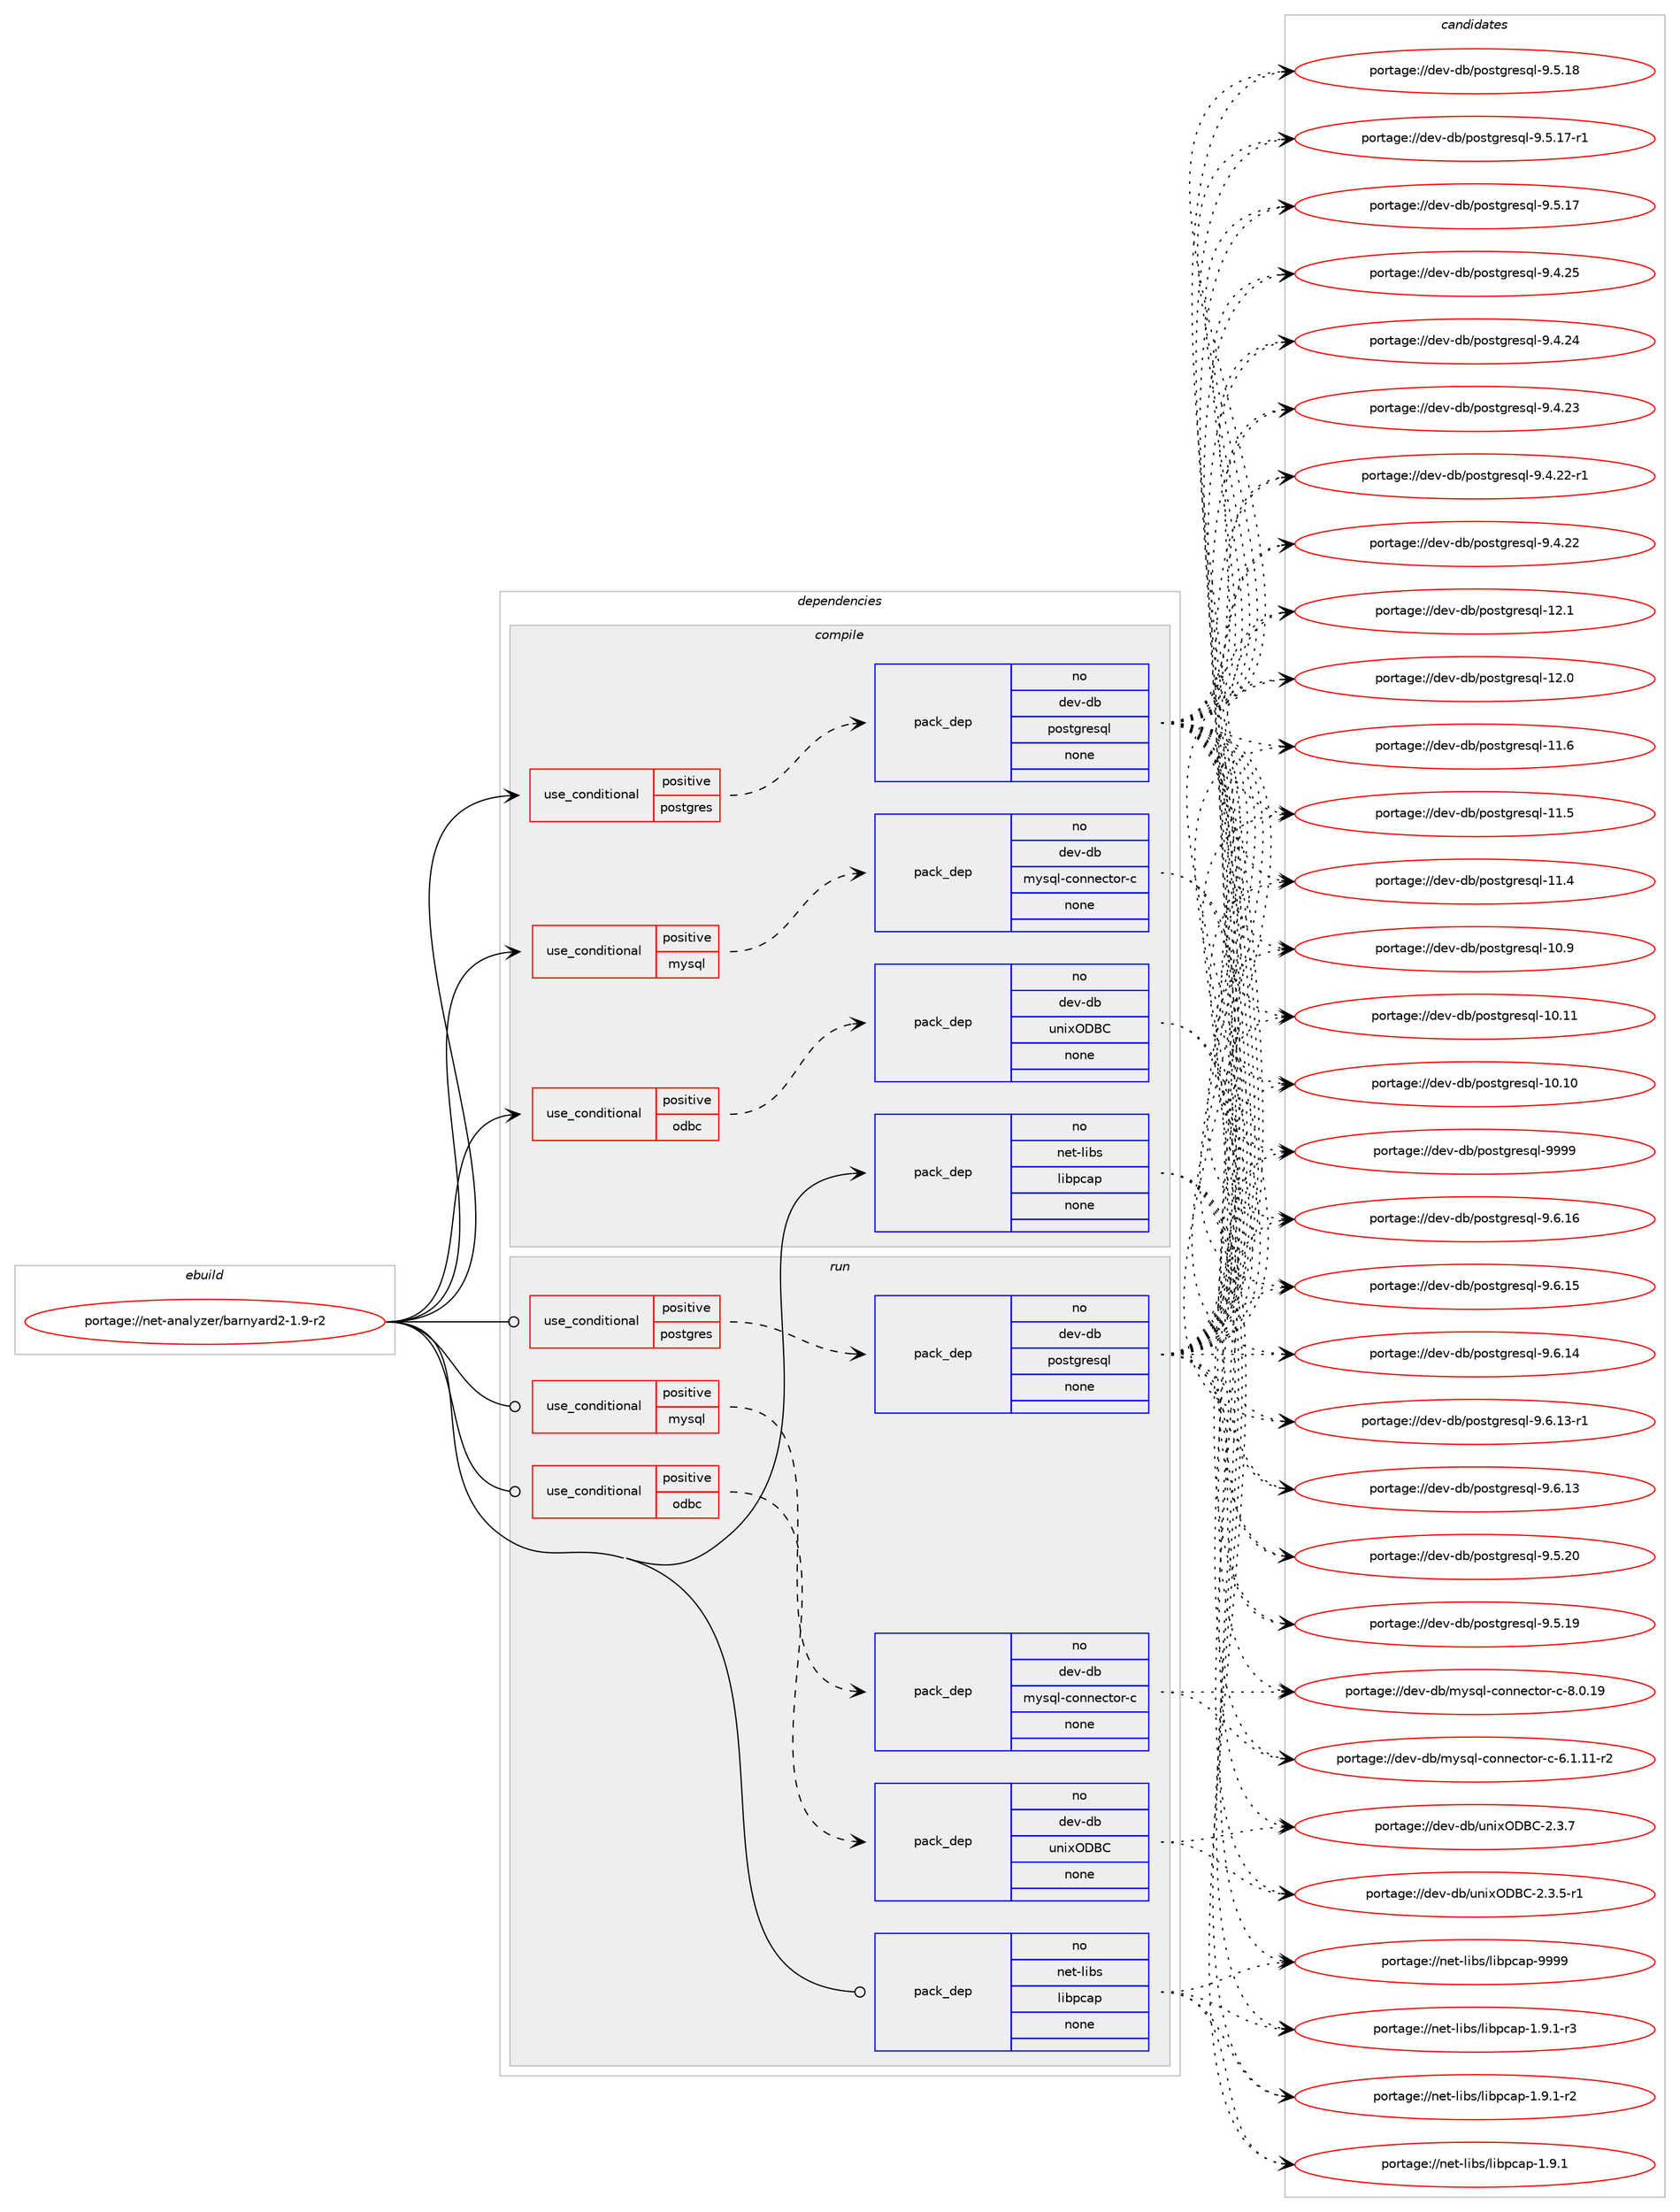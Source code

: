 digraph prolog {

# *************
# Graph options
# *************

newrank=true;
concentrate=true;
compound=true;
graph [rankdir=LR,fontname=Helvetica,fontsize=10,ranksep=1.5];#, ranksep=2.5, nodesep=0.2];
edge  [arrowhead=vee];
node  [fontname=Helvetica,fontsize=10];

# **********
# The ebuild
# **********

subgraph cluster_leftcol {
color=gray;
rank=same;
label=<<i>ebuild</i>>;
id [label="portage://net-analyzer/barnyard2-1.9-r2", color=red, width=4, href="../net-analyzer/barnyard2-1.9-r2.svg"];
}

# ****************
# The dependencies
# ****************

subgraph cluster_midcol {
color=gray;
label=<<i>dependencies</i>>;
subgraph cluster_compile {
fillcolor="#eeeeee";
style=filled;
label=<<i>compile</i>>;
subgraph cond35702 {
dependency158149 [label=<<TABLE BORDER="0" CELLBORDER="1" CELLSPACING="0" CELLPADDING="4"><TR><TD ROWSPAN="3" CELLPADDING="10">use_conditional</TD></TR><TR><TD>positive</TD></TR><TR><TD>mysql</TD></TR></TABLE>>, shape=none, color=red];
subgraph pack119853 {
dependency158150 [label=<<TABLE BORDER="0" CELLBORDER="1" CELLSPACING="0" CELLPADDING="4" WIDTH="220"><TR><TD ROWSPAN="6" CELLPADDING="30">pack_dep</TD></TR><TR><TD WIDTH="110">no</TD></TR><TR><TD>dev-db</TD></TR><TR><TD>mysql-connector-c</TD></TR><TR><TD>none</TD></TR><TR><TD></TD></TR></TABLE>>, shape=none, color=blue];
}
dependency158149:e -> dependency158150:w [weight=20,style="dashed",arrowhead="vee"];
}
id:e -> dependency158149:w [weight=20,style="solid",arrowhead="vee"];
subgraph cond35703 {
dependency158151 [label=<<TABLE BORDER="0" CELLBORDER="1" CELLSPACING="0" CELLPADDING="4"><TR><TD ROWSPAN="3" CELLPADDING="10">use_conditional</TD></TR><TR><TD>positive</TD></TR><TR><TD>odbc</TD></TR></TABLE>>, shape=none, color=red];
subgraph pack119854 {
dependency158152 [label=<<TABLE BORDER="0" CELLBORDER="1" CELLSPACING="0" CELLPADDING="4" WIDTH="220"><TR><TD ROWSPAN="6" CELLPADDING="30">pack_dep</TD></TR><TR><TD WIDTH="110">no</TD></TR><TR><TD>dev-db</TD></TR><TR><TD>unixODBC</TD></TR><TR><TD>none</TD></TR><TR><TD></TD></TR></TABLE>>, shape=none, color=blue];
}
dependency158151:e -> dependency158152:w [weight=20,style="dashed",arrowhead="vee"];
}
id:e -> dependency158151:w [weight=20,style="solid",arrowhead="vee"];
subgraph cond35704 {
dependency158153 [label=<<TABLE BORDER="0" CELLBORDER="1" CELLSPACING="0" CELLPADDING="4"><TR><TD ROWSPAN="3" CELLPADDING="10">use_conditional</TD></TR><TR><TD>positive</TD></TR><TR><TD>postgres</TD></TR></TABLE>>, shape=none, color=red];
subgraph pack119855 {
dependency158154 [label=<<TABLE BORDER="0" CELLBORDER="1" CELLSPACING="0" CELLPADDING="4" WIDTH="220"><TR><TD ROWSPAN="6" CELLPADDING="30">pack_dep</TD></TR><TR><TD WIDTH="110">no</TD></TR><TR><TD>dev-db</TD></TR><TR><TD>postgresql</TD></TR><TR><TD>none</TD></TR><TR><TD></TD></TR></TABLE>>, shape=none, color=blue];
}
dependency158153:e -> dependency158154:w [weight=20,style="dashed",arrowhead="vee"];
}
id:e -> dependency158153:w [weight=20,style="solid",arrowhead="vee"];
subgraph pack119856 {
dependency158155 [label=<<TABLE BORDER="0" CELLBORDER="1" CELLSPACING="0" CELLPADDING="4" WIDTH="220"><TR><TD ROWSPAN="6" CELLPADDING="30">pack_dep</TD></TR><TR><TD WIDTH="110">no</TD></TR><TR><TD>net-libs</TD></TR><TR><TD>libpcap</TD></TR><TR><TD>none</TD></TR><TR><TD></TD></TR></TABLE>>, shape=none, color=blue];
}
id:e -> dependency158155:w [weight=20,style="solid",arrowhead="vee"];
}
subgraph cluster_compileandrun {
fillcolor="#eeeeee";
style=filled;
label=<<i>compile and run</i>>;
}
subgraph cluster_run {
fillcolor="#eeeeee";
style=filled;
label=<<i>run</i>>;
subgraph cond35705 {
dependency158156 [label=<<TABLE BORDER="0" CELLBORDER="1" CELLSPACING="0" CELLPADDING="4"><TR><TD ROWSPAN="3" CELLPADDING="10">use_conditional</TD></TR><TR><TD>positive</TD></TR><TR><TD>mysql</TD></TR></TABLE>>, shape=none, color=red];
subgraph pack119857 {
dependency158157 [label=<<TABLE BORDER="0" CELLBORDER="1" CELLSPACING="0" CELLPADDING="4" WIDTH="220"><TR><TD ROWSPAN="6" CELLPADDING="30">pack_dep</TD></TR><TR><TD WIDTH="110">no</TD></TR><TR><TD>dev-db</TD></TR><TR><TD>mysql-connector-c</TD></TR><TR><TD>none</TD></TR><TR><TD></TD></TR></TABLE>>, shape=none, color=blue];
}
dependency158156:e -> dependency158157:w [weight=20,style="dashed",arrowhead="vee"];
}
id:e -> dependency158156:w [weight=20,style="solid",arrowhead="odot"];
subgraph cond35706 {
dependency158158 [label=<<TABLE BORDER="0" CELLBORDER="1" CELLSPACING="0" CELLPADDING="4"><TR><TD ROWSPAN="3" CELLPADDING="10">use_conditional</TD></TR><TR><TD>positive</TD></TR><TR><TD>odbc</TD></TR></TABLE>>, shape=none, color=red];
subgraph pack119858 {
dependency158159 [label=<<TABLE BORDER="0" CELLBORDER="1" CELLSPACING="0" CELLPADDING="4" WIDTH="220"><TR><TD ROWSPAN="6" CELLPADDING="30">pack_dep</TD></TR><TR><TD WIDTH="110">no</TD></TR><TR><TD>dev-db</TD></TR><TR><TD>unixODBC</TD></TR><TR><TD>none</TD></TR><TR><TD></TD></TR></TABLE>>, shape=none, color=blue];
}
dependency158158:e -> dependency158159:w [weight=20,style="dashed",arrowhead="vee"];
}
id:e -> dependency158158:w [weight=20,style="solid",arrowhead="odot"];
subgraph cond35707 {
dependency158160 [label=<<TABLE BORDER="0" CELLBORDER="1" CELLSPACING="0" CELLPADDING="4"><TR><TD ROWSPAN="3" CELLPADDING="10">use_conditional</TD></TR><TR><TD>positive</TD></TR><TR><TD>postgres</TD></TR></TABLE>>, shape=none, color=red];
subgraph pack119859 {
dependency158161 [label=<<TABLE BORDER="0" CELLBORDER="1" CELLSPACING="0" CELLPADDING="4" WIDTH="220"><TR><TD ROWSPAN="6" CELLPADDING="30">pack_dep</TD></TR><TR><TD WIDTH="110">no</TD></TR><TR><TD>dev-db</TD></TR><TR><TD>postgresql</TD></TR><TR><TD>none</TD></TR><TR><TD></TD></TR></TABLE>>, shape=none, color=blue];
}
dependency158160:e -> dependency158161:w [weight=20,style="dashed",arrowhead="vee"];
}
id:e -> dependency158160:w [weight=20,style="solid",arrowhead="odot"];
subgraph pack119860 {
dependency158162 [label=<<TABLE BORDER="0" CELLBORDER="1" CELLSPACING="0" CELLPADDING="4" WIDTH="220"><TR><TD ROWSPAN="6" CELLPADDING="30">pack_dep</TD></TR><TR><TD WIDTH="110">no</TD></TR><TR><TD>net-libs</TD></TR><TR><TD>libpcap</TD></TR><TR><TD>none</TD></TR><TR><TD></TD></TR></TABLE>>, shape=none, color=blue];
}
id:e -> dependency158162:w [weight=20,style="solid",arrowhead="odot"];
}
}

# **************
# The candidates
# **************

subgraph cluster_choices {
rank=same;
color=gray;
label=<<i>candidates</i>>;

subgraph choice119853 {
color=black;
nodesep=1;
choice100101118451009847109121115113108459911111011010199116111114459945564648464957 [label="portage://dev-db/mysql-connector-c-8.0.19", color=red, width=4,href="../dev-db/mysql-connector-c-8.0.19.svg"];
choice1001011184510098471091211151131084599111110110101991161111144599455446494649494511450 [label="portage://dev-db/mysql-connector-c-6.1.11-r2", color=red, width=4,href="../dev-db/mysql-connector-c-6.1.11-r2.svg"];
dependency158150:e -> choice100101118451009847109121115113108459911111011010199116111114459945564648464957:w [style=dotted,weight="100"];
dependency158150:e -> choice1001011184510098471091211151131084599111110110101991161111144599455446494649494511450:w [style=dotted,weight="100"];
}
subgraph choice119854 {
color=black;
nodesep=1;
choice10010111845100984711711010512079686667455046514655 [label="portage://dev-db/unixODBC-2.3.7", color=red, width=4,href="../dev-db/unixODBC-2.3.7.svg"];
choice100101118451009847117110105120796866674550465146534511449 [label="portage://dev-db/unixODBC-2.3.5-r1", color=red, width=4,href="../dev-db/unixODBC-2.3.5-r1.svg"];
dependency158152:e -> choice10010111845100984711711010512079686667455046514655:w [style=dotted,weight="100"];
dependency158152:e -> choice100101118451009847117110105120796866674550465146534511449:w [style=dotted,weight="100"];
}
subgraph choice119855 {
color=black;
nodesep=1;
choice1001011184510098471121111151161031141011151131084557575757 [label="portage://dev-db/postgresql-9999", color=red, width=4,href="../dev-db/postgresql-9999.svg"];
choice10010111845100984711211111511610311410111511310845574654464954 [label="portage://dev-db/postgresql-9.6.16", color=red, width=4,href="../dev-db/postgresql-9.6.16.svg"];
choice10010111845100984711211111511610311410111511310845574654464953 [label="portage://dev-db/postgresql-9.6.15", color=red, width=4,href="../dev-db/postgresql-9.6.15.svg"];
choice10010111845100984711211111511610311410111511310845574654464952 [label="portage://dev-db/postgresql-9.6.14", color=red, width=4,href="../dev-db/postgresql-9.6.14.svg"];
choice100101118451009847112111115116103114101115113108455746544649514511449 [label="portage://dev-db/postgresql-9.6.13-r1", color=red, width=4,href="../dev-db/postgresql-9.6.13-r1.svg"];
choice10010111845100984711211111511610311410111511310845574654464951 [label="portage://dev-db/postgresql-9.6.13", color=red, width=4,href="../dev-db/postgresql-9.6.13.svg"];
choice10010111845100984711211111511610311410111511310845574653465048 [label="portage://dev-db/postgresql-9.5.20", color=red, width=4,href="../dev-db/postgresql-9.5.20.svg"];
choice10010111845100984711211111511610311410111511310845574653464957 [label="portage://dev-db/postgresql-9.5.19", color=red, width=4,href="../dev-db/postgresql-9.5.19.svg"];
choice10010111845100984711211111511610311410111511310845574653464956 [label="portage://dev-db/postgresql-9.5.18", color=red, width=4,href="../dev-db/postgresql-9.5.18.svg"];
choice100101118451009847112111115116103114101115113108455746534649554511449 [label="portage://dev-db/postgresql-9.5.17-r1", color=red, width=4,href="../dev-db/postgresql-9.5.17-r1.svg"];
choice10010111845100984711211111511610311410111511310845574653464955 [label="portage://dev-db/postgresql-9.5.17", color=red, width=4,href="../dev-db/postgresql-9.5.17.svg"];
choice10010111845100984711211111511610311410111511310845574652465053 [label="portage://dev-db/postgresql-9.4.25", color=red, width=4,href="../dev-db/postgresql-9.4.25.svg"];
choice10010111845100984711211111511610311410111511310845574652465052 [label="portage://dev-db/postgresql-9.4.24", color=red, width=4,href="../dev-db/postgresql-9.4.24.svg"];
choice10010111845100984711211111511610311410111511310845574652465051 [label="portage://dev-db/postgresql-9.4.23", color=red, width=4,href="../dev-db/postgresql-9.4.23.svg"];
choice100101118451009847112111115116103114101115113108455746524650504511449 [label="portage://dev-db/postgresql-9.4.22-r1", color=red, width=4,href="../dev-db/postgresql-9.4.22-r1.svg"];
choice10010111845100984711211111511610311410111511310845574652465050 [label="portage://dev-db/postgresql-9.4.22", color=red, width=4,href="../dev-db/postgresql-9.4.22.svg"];
choice1001011184510098471121111151161031141011151131084549504649 [label="portage://dev-db/postgresql-12.1", color=red, width=4,href="../dev-db/postgresql-12.1.svg"];
choice1001011184510098471121111151161031141011151131084549504648 [label="portage://dev-db/postgresql-12.0", color=red, width=4,href="../dev-db/postgresql-12.0.svg"];
choice1001011184510098471121111151161031141011151131084549494654 [label="portage://dev-db/postgresql-11.6", color=red, width=4,href="../dev-db/postgresql-11.6.svg"];
choice1001011184510098471121111151161031141011151131084549494653 [label="portage://dev-db/postgresql-11.5", color=red, width=4,href="../dev-db/postgresql-11.5.svg"];
choice1001011184510098471121111151161031141011151131084549494652 [label="portage://dev-db/postgresql-11.4", color=red, width=4,href="../dev-db/postgresql-11.4.svg"];
choice1001011184510098471121111151161031141011151131084549484657 [label="portage://dev-db/postgresql-10.9", color=red, width=4,href="../dev-db/postgresql-10.9.svg"];
choice100101118451009847112111115116103114101115113108454948464949 [label="portage://dev-db/postgresql-10.11", color=red, width=4,href="../dev-db/postgresql-10.11.svg"];
choice100101118451009847112111115116103114101115113108454948464948 [label="portage://dev-db/postgresql-10.10", color=red, width=4,href="../dev-db/postgresql-10.10.svg"];
dependency158154:e -> choice1001011184510098471121111151161031141011151131084557575757:w [style=dotted,weight="100"];
dependency158154:e -> choice10010111845100984711211111511610311410111511310845574654464954:w [style=dotted,weight="100"];
dependency158154:e -> choice10010111845100984711211111511610311410111511310845574654464953:w [style=dotted,weight="100"];
dependency158154:e -> choice10010111845100984711211111511610311410111511310845574654464952:w [style=dotted,weight="100"];
dependency158154:e -> choice100101118451009847112111115116103114101115113108455746544649514511449:w [style=dotted,weight="100"];
dependency158154:e -> choice10010111845100984711211111511610311410111511310845574654464951:w [style=dotted,weight="100"];
dependency158154:e -> choice10010111845100984711211111511610311410111511310845574653465048:w [style=dotted,weight="100"];
dependency158154:e -> choice10010111845100984711211111511610311410111511310845574653464957:w [style=dotted,weight="100"];
dependency158154:e -> choice10010111845100984711211111511610311410111511310845574653464956:w [style=dotted,weight="100"];
dependency158154:e -> choice100101118451009847112111115116103114101115113108455746534649554511449:w [style=dotted,weight="100"];
dependency158154:e -> choice10010111845100984711211111511610311410111511310845574653464955:w [style=dotted,weight="100"];
dependency158154:e -> choice10010111845100984711211111511610311410111511310845574652465053:w [style=dotted,weight="100"];
dependency158154:e -> choice10010111845100984711211111511610311410111511310845574652465052:w [style=dotted,weight="100"];
dependency158154:e -> choice10010111845100984711211111511610311410111511310845574652465051:w [style=dotted,weight="100"];
dependency158154:e -> choice100101118451009847112111115116103114101115113108455746524650504511449:w [style=dotted,weight="100"];
dependency158154:e -> choice10010111845100984711211111511610311410111511310845574652465050:w [style=dotted,weight="100"];
dependency158154:e -> choice1001011184510098471121111151161031141011151131084549504649:w [style=dotted,weight="100"];
dependency158154:e -> choice1001011184510098471121111151161031141011151131084549504648:w [style=dotted,weight="100"];
dependency158154:e -> choice1001011184510098471121111151161031141011151131084549494654:w [style=dotted,weight="100"];
dependency158154:e -> choice1001011184510098471121111151161031141011151131084549494653:w [style=dotted,weight="100"];
dependency158154:e -> choice1001011184510098471121111151161031141011151131084549494652:w [style=dotted,weight="100"];
dependency158154:e -> choice1001011184510098471121111151161031141011151131084549484657:w [style=dotted,weight="100"];
dependency158154:e -> choice100101118451009847112111115116103114101115113108454948464949:w [style=dotted,weight="100"];
dependency158154:e -> choice100101118451009847112111115116103114101115113108454948464948:w [style=dotted,weight="100"];
}
subgraph choice119856 {
color=black;
nodesep=1;
choice1101011164510810598115471081059811299971124557575757 [label="portage://net-libs/libpcap-9999", color=red, width=4,href="../net-libs/libpcap-9999.svg"];
choice1101011164510810598115471081059811299971124549465746494511451 [label="portage://net-libs/libpcap-1.9.1-r3", color=red, width=4,href="../net-libs/libpcap-1.9.1-r3.svg"];
choice1101011164510810598115471081059811299971124549465746494511450 [label="portage://net-libs/libpcap-1.9.1-r2", color=red, width=4,href="../net-libs/libpcap-1.9.1-r2.svg"];
choice110101116451081059811547108105981129997112454946574649 [label="portage://net-libs/libpcap-1.9.1", color=red, width=4,href="../net-libs/libpcap-1.9.1.svg"];
dependency158155:e -> choice1101011164510810598115471081059811299971124557575757:w [style=dotted,weight="100"];
dependency158155:e -> choice1101011164510810598115471081059811299971124549465746494511451:w [style=dotted,weight="100"];
dependency158155:e -> choice1101011164510810598115471081059811299971124549465746494511450:w [style=dotted,weight="100"];
dependency158155:e -> choice110101116451081059811547108105981129997112454946574649:w [style=dotted,weight="100"];
}
subgraph choice119857 {
color=black;
nodesep=1;
choice100101118451009847109121115113108459911111011010199116111114459945564648464957 [label="portage://dev-db/mysql-connector-c-8.0.19", color=red, width=4,href="../dev-db/mysql-connector-c-8.0.19.svg"];
choice1001011184510098471091211151131084599111110110101991161111144599455446494649494511450 [label="portage://dev-db/mysql-connector-c-6.1.11-r2", color=red, width=4,href="../dev-db/mysql-connector-c-6.1.11-r2.svg"];
dependency158157:e -> choice100101118451009847109121115113108459911111011010199116111114459945564648464957:w [style=dotted,weight="100"];
dependency158157:e -> choice1001011184510098471091211151131084599111110110101991161111144599455446494649494511450:w [style=dotted,weight="100"];
}
subgraph choice119858 {
color=black;
nodesep=1;
choice10010111845100984711711010512079686667455046514655 [label="portage://dev-db/unixODBC-2.3.7", color=red, width=4,href="../dev-db/unixODBC-2.3.7.svg"];
choice100101118451009847117110105120796866674550465146534511449 [label="portage://dev-db/unixODBC-2.3.5-r1", color=red, width=4,href="../dev-db/unixODBC-2.3.5-r1.svg"];
dependency158159:e -> choice10010111845100984711711010512079686667455046514655:w [style=dotted,weight="100"];
dependency158159:e -> choice100101118451009847117110105120796866674550465146534511449:w [style=dotted,weight="100"];
}
subgraph choice119859 {
color=black;
nodesep=1;
choice1001011184510098471121111151161031141011151131084557575757 [label="portage://dev-db/postgresql-9999", color=red, width=4,href="../dev-db/postgresql-9999.svg"];
choice10010111845100984711211111511610311410111511310845574654464954 [label="portage://dev-db/postgresql-9.6.16", color=red, width=4,href="../dev-db/postgresql-9.6.16.svg"];
choice10010111845100984711211111511610311410111511310845574654464953 [label="portage://dev-db/postgresql-9.6.15", color=red, width=4,href="../dev-db/postgresql-9.6.15.svg"];
choice10010111845100984711211111511610311410111511310845574654464952 [label="portage://dev-db/postgresql-9.6.14", color=red, width=4,href="../dev-db/postgresql-9.6.14.svg"];
choice100101118451009847112111115116103114101115113108455746544649514511449 [label="portage://dev-db/postgresql-9.6.13-r1", color=red, width=4,href="../dev-db/postgresql-9.6.13-r1.svg"];
choice10010111845100984711211111511610311410111511310845574654464951 [label="portage://dev-db/postgresql-9.6.13", color=red, width=4,href="../dev-db/postgresql-9.6.13.svg"];
choice10010111845100984711211111511610311410111511310845574653465048 [label="portage://dev-db/postgresql-9.5.20", color=red, width=4,href="../dev-db/postgresql-9.5.20.svg"];
choice10010111845100984711211111511610311410111511310845574653464957 [label="portage://dev-db/postgresql-9.5.19", color=red, width=4,href="../dev-db/postgresql-9.5.19.svg"];
choice10010111845100984711211111511610311410111511310845574653464956 [label="portage://dev-db/postgresql-9.5.18", color=red, width=4,href="../dev-db/postgresql-9.5.18.svg"];
choice100101118451009847112111115116103114101115113108455746534649554511449 [label="portage://dev-db/postgresql-9.5.17-r1", color=red, width=4,href="../dev-db/postgresql-9.5.17-r1.svg"];
choice10010111845100984711211111511610311410111511310845574653464955 [label="portage://dev-db/postgresql-9.5.17", color=red, width=4,href="../dev-db/postgresql-9.5.17.svg"];
choice10010111845100984711211111511610311410111511310845574652465053 [label="portage://dev-db/postgresql-9.4.25", color=red, width=4,href="../dev-db/postgresql-9.4.25.svg"];
choice10010111845100984711211111511610311410111511310845574652465052 [label="portage://dev-db/postgresql-9.4.24", color=red, width=4,href="../dev-db/postgresql-9.4.24.svg"];
choice10010111845100984711211111511610311410111511310845574652465051 [label="portage://dev-db/postgresql-9.4.23", color=red, width=4,href="../dev-db/postgresql-9.4.23.svg"];
choice100101118451009847112111115116103114101115113108455746524650504511449 [label="portage://dev-db/postgresql-9.4.22-r1", color=red, width=4,href="../dev-db/postgresql-9.4.22-r1.svg"];
choice10010111845100984711211111511610311410111511310845574652465050 [label="portage://dev-db/postgresql-9.4.22", color=red, width=4,href="../dev-db/postgresql-9.4.22.svg"];
choice1001011184510098471121111151161031141011151131084549504649 [label="portage://dev-db/postgresql-12.1", color=red, width=4,href="../dev-db/postgresql-12.1.svg"];
choice1001011184510098471121111151161031141011151131084549504648 [label="portage://dev-db/postgresql-12.0", color=red, width=4,href="../dev-db/postgresql-12.0.svg"];
choice1001011184510098471121111151161031141011151131084549494654 [label="portage://dev-db/postgresql-11.6", color=red, width=4,href="../dev-db/postgresql-11.6.svg"];
choice1001011184510098471121111151161031141011151131084549494653 [label="portage://dev-db/postgresql-11.5", color=red, width=4,href="../dev-db/postgresql-11.5.svg"];
choice1001011184510098471121111151161031141011151131084549494652 [label="portage://dev-db/postgresql-11.4", color=red, width=4,href="../dev-db/postgresql-11.4.svg"];
choice1001011184510098471121111151161031141011151131084549484657 [label="portage://dev-db/postgresql-10.9", color=red, width=4,href="../dev-db/postgresql-10.9.svg"];
choice100101118451009847112111115116103114101115113108454948464949 [label="portage://dev-db/postgresql-10.11", color=red, width=4,href="../dev-db/postgresql-10.11.svg"];
choice100101118451009847112111115116103114101115113108454948464948 [label="portage://dev-db/postgresql-10.10", color=red, width=4,href="../dev-db/postgresql-10.10.svg"];
dependency158161:e -> choice1001011184510098471121111151161031141011151131084557575757:w [style=dotted,weight="100"];
dependency158161:e -> choice10010111845100984711211111511610311410111511310845574654464954:w [style=dotted,weight="100"];
dependency158161:e -> choice10010111845100984711211111511610311410111511310845574654464953:w [style=dotted,weight="100"];
dependency158161:e -> choice10010111845100984711211111511610311410111511310845574654464952:w [style=dotted,weight="100"];
dependency158161:e -> choice100101118451009847112111115116103114101115113108455746544649514511449:w [style=dotted,weight="100"];
dependency158161:e -> choice10010111845100984711211111511610311410111511310845574654464951:w [style=dotted,weight="100"];
dependency158161:e -> choice10010111845100984711211111511610311410111511310845574653465048:w [style=dotted,weight="100"];
dependency158161:e -> choice10010111845100984711211111511610311410111511310845574653464957:w [style=dotted,weight="100"];
dependency158161:e -> choice10010111845100984711211111511610311410111511310845574653464956:w [style=dotted,weight="100"];
dependency158161:e -> choice100101118451009847112111115116103114101115113108455746534649554511449:w [style=dotted,weight="100"];
dependency158161:e -> choice10010111845100984711211111511610311410111511310845574653464955:w [style=dotted,weight="100"];
dependency158161:e -> choice10010111845100984711211111511610311410111511310845574652465053:w [style=dotted,weight="100"];
dependency158161:e -> choice10010111845100984711211111511610311410111511310845574652465052:w [style=dotted,weight="100"];
dependency158161:e -> choice10010111845100984711211111511610311410111511310845574652465051:w [style=dotted,weight="100"];
dependency158161:e -> choice100101118451009847112111115116103114101115113108455746524650504511449:w [style=dotted,weight="100"];
dependency158161:e -> choice10010111845100984711211111511610311410111511310845574652465050:w [style=dotted,weight="100"];
dependency158161:e -> choice1001011184510098471121111151161031141011151131084549504649:w [style=dotted,weight="100"];
dependency158161:e -> choice1001011184510098471121111151161031141011151131084549504648:w [style=dotted,weight="100"];
dependency158161:e -> choice1001011184510098471121111151161031141011151131084549494654:w [style=dotted,weight="100"];
dependency158161:e -> choice1001011184510098471121111151161031141011151131084549494653:w [style=dotted,weight="100"];
dependency158161:e -> choice1001011184510098471121111151161031141011151131084549494652:w [style=dotted,weight="100"];
dependency158161:e -> choice1001011184510098471121111151161031141011151131084549484657:w [style=dotted,weight="100"];
dependency158161:e -> choice100101118451009847112111115116103114101115113108454948464949:w [style=dotted,weight="100"];
dependency158161:e -> choice100101118451009847112111115116103114101115113108454948464948:w [style=dotted,weight="100"];
}
subgraph choice119860 {
color=black;
nodesep=1;
choice1101011164510810598115471081059811299971124557575757 [label="portage://net-libs/libpcap-9999", color=red, width=4,href="../net-libs/libpcap-9999.svg"];
choice1101011164510810598115471081059811299971124549465746494511451 [label="portage://net-libs/libpcap-1.9.1-r3", color=red, width=4,href="../net-libs/libpcap-1.9.1-r3.svg"];
choice1101011164510810598115471081059811299971124549465746494511450 [label="portage://net-libs/libpcap-1.9.1-r2", color=red, width=4,href="../net-libs/libpcap-1.9.1-r2.svg"];
choice110101116451081059811547108105981129997112454946574649 [label="portage://net-libs/libpcap-1.9.1", color=red, width=4,href="../net-libs/libpcap-1.9.1.svg"];
dependency158162:e -> choice1101011164510810598115471081059811299971124557575757:w [style=dotted,weight="100"];
dependency158162:e -> choice1101011164510810598115471081059811299971124549465746494511451:w [style=dotted,weight="100"];
dependency158162:e -> choice1101011164510810598115471081059811299971124549465746494511450:w [style=dotted,weight="100"];
dependency158162:e -> choice110101116451081059811547108105981129997112454946574649:w [style=dotted,weight="100"];
}
}

}
